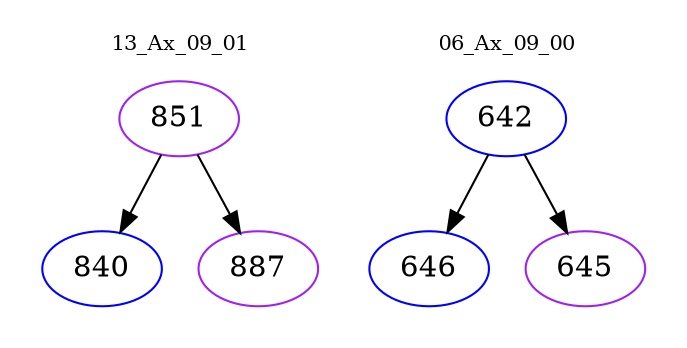 digraph{
subgraph cluster_0 {
color = white
label = "13_Ax_09_01";
fontsize=10;
T0_851 [label="851", color="purple"]
T0_851 -> T0_840 [color="black"]
T0_840 [label="840", color="blue"]
T0_851 -> T0_887 [color="black"]
T0_887 [label="887", color="purple"]
}
subgraph cluster_1 {
color = white
label = "06_Ax_09_00";
fontsize=10;
T1_642 [label="642", color="blue"]
T1_642 -> T1_646 [color="black"]
T1_646 [label="646", color="blue"]
T1_642 -> T1_645 [color="black"]
T1_645 [label="645", color="purple"]
}
}
